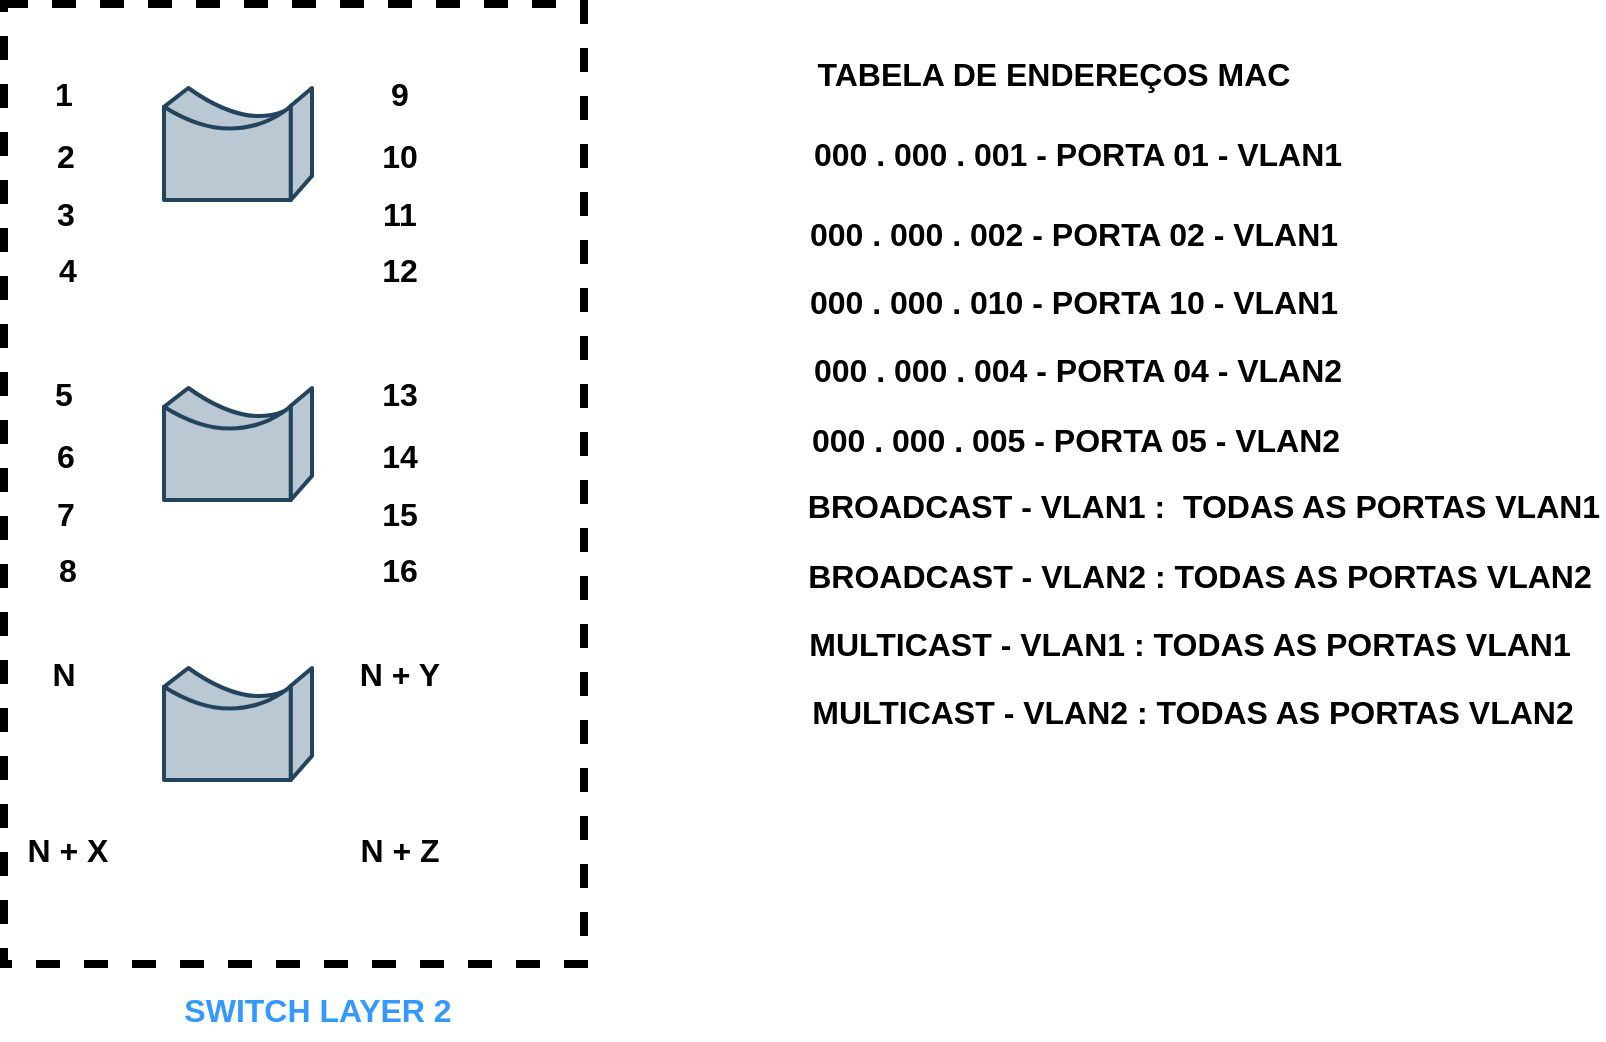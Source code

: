 <mxfile version="22.1.16" type="device">
  <diagram name="Página-1" id="Dk4c0fEfs0IA9ifrQuwE">
    <mxGraphModel dx="2021" dy="716" grid="1" gridSize="10" guides="1" tooltips="1" connect="1" arrows="1" fold="1" page="1" pageScale="1" pageWidth="827" pageHeight="1169" math="0" shadow="0">
      <root>
        <mxCell id="0" />
        <mxCell id="1" parent="0" />
        <mxCell id="o4Y73pE1BpLqy18uyFmv-95" value="" style="rounded=0;whiteSpace=wrap;html=1;dashed=1;strokeWidth=4;" vertex="1" parent="1">
          <mxGeometry y="110" width="290" height="480" as="geometry" />
        </mxCell>
        <mxCell id="o4Y73pE1BpLqy18uyFmv-7" value="" style="shape=mxgraph.cisco.misc.bridge;html=1;pointerEvents=1;dashed=0;strokeWidth=2;verticalLabelPosition=bottom;verticalAlign=top;align=center;outlineConnect=0;fillColor=#bac8d3;strokeColor=#23445d;" vertex="1" parent="1">
          <mxGeometry x="80" y="152" width="74" height="56" as="geometry" />
        </mxCell>
        <mxCell id="o4Y73pE1BpLqy18uyFmv-55" value="1" style="text;html=1;strokeColor=none;fillColor=none;align=center;verticalAlign=middle;whiteSpace=wrap;rounded=0;fontSize=16;fontStyle=1" vertex="1" parent="1">
          <mxGeometry y="140" width="60" height="30" as="geometry" />
        </mxCell>
        <mxCell id="o4Y73pE1BpLqy18uyFmv-56" value="2" style="text;html=1;strokeColor=none;fillColor=none;align=center;verticalAlign=middle;whiteSpace=wrap;rounded=0;fontSize=16;fontStyle=1" vertex="1" parent="1">
          <mxGeometry x="1" y="171" width="60" height="30" as="geometry" />
        </mxCell>
        <mxCell id="o4Y73pE1BpLqy18uyFmv-57" value="3" style="text;html=1;strokeColor=none;fillColor=none;align=center;verticalAlign=middle;whiteSpace=wrap;rounded=0;fontSize=16;fontStyle=1" vertex="1" parent="1">
          <mxGeometry x="1" y="200" width="60" height="30" as="geometry" />
        </mxCell>
        <mxCell id="o4Y73pE1BpLqy18uyFmv-58" value="4" style="text;html=1;strokeColor=none;fillColor=none;align=center;verticalAlign=middle;whiteSpace=wrap;rounded=0;fontSize=16;fontStyle=1" vertex="1" parent="1">
          <mxGeometry x="2" y="228" width="60" height="30" as="geometry" />
        </mxCell>
        <mxCell id="o4Y73pE1BpLqy18uyFmv-59" value="9" style="text;html=1;strokeColor=none;fillColor=none;align=center;verticalAlign=middle;whiteSpace=wrap;rounded=0;fontSize=16;fontStyle=1" vertex="1" parent="1">
          <mxGeometry x="168" y="140" width="60" height="30" as="geometry" />
        </mxCell>
        <mxCell id="o4Y73pE1BpLqy18uyFmv-60" value="10" style="text;html=1;strokeColor=none;fillColor=none;align=center;verticalAlign=middle;whiteSpace=wrap;rounded=0;fontSize=16;fontStyle=1" vertex="1" parent="1">
          <mxGeometry x="168" y="171" width="60" height="30" as="geometry" />
        </mxCell>
        <mxCell id="o4Y73pE1BpLqy18uyFmv-61" value="11" style="text;html=1;strokeColor=none;fillColor=none;align=center;verticalAlign=middle;whiteSpace=wrap;rounded=0;fontSize=16;fontStyle=1" vertex="1" parent="1">
          <mxGeometry x="168" y="200" width="60" height="30" as="geometry" />
        </mxCell>
        <mxCell id="o4Y73pE1BpLqy18uyFmv-62" value="12" style="text;html=1;strokeColor=none;fillColor=none;align=center;verticalAlign=middle;whiteSpace=wrap;rounded=0;fontSize=16;fontStyle=1" vertex="1" parent="1">
          <mxGeometry x="168" y="228" width="60" height="30" as="geometry" />
        </mxCell>
        <mxCell id="o4Y73pE1BpLqy18uyFmv-63" value="TABELA DE ENDEREÇOS MAC" style="text;html=1;strokeColor=none;fillColor=none;align=center;verticalAlign=middle;whiteSpace=wrap;rounded=0;fontSize=16;fontStyle=1" vertex="1" parent="1">
          <mxGeometry x="400" y="130" width="250" height="30" as="geometry" />
        </mxCell>
        <mxCell id="o4Y73pE1BpLqy18uyFmv-67" value="000 . 000 . 001 - PORTA 01 - VLAN1" style="text;html=1;strokeColor=none;fillColor=none;align=center;verticalAlign=middle;whiteSpace=wrap;rounded=0;fontSize=16;fontStyle=1" vertex="1" parent="1">
          <mxGeometry x="397" y="170" width="280" height="30" as="geometry" />
        </mxCell>
        <mxCell id="o4Y73pE1BpLqy18uyFmv-69" value="000 . 000 . 002 - PORTA 02 - VLAN1" style="text;html=1;strokeColor=none;fillColor=none;align=center;verticalAlign=middle;whiteSpace=wrap;rounded=0;fontSize=16;fontStyle=1" vertex="1" parent="1">
          <mxGeometry x="400" y="210" width="270" height="30" as="geometry" />
        </mxCell>
        <mxCell id="o4Y73pE1BpLqy18uyFmv-70" value="000 . 000 . 010 - PORTA 10 - VLAN1" style="text;html=1;strokeColor=none;fillColor=none;align=center;verticalAlign=middle;whiteSpace=wrap;rounded=0;fontSize=16;fontStyle=1" vertex="1" parent="1">
          <mxGeometry x="400" y="244" width="270" height="30" as="geometry" />
        </mxCell>
        <mxCell id="o4Y73pE1BpLqy18uyFmv-75" value="BROADCAST - VLAN1 :&amp;nbsp; TODAS AS PORTAS VLAN1" style="text;html=1;strokeColor=none;fillColor=none;align=center;verticalAlign=middle;whiteSpace=wrap;rounded=0;fontSize=16;fontStyle=1" vertex="1" parent="1">
          <mxGeometry x="400" y="346" width="400" height="30" as="geometry" />
        </mxCell>
        <mxCell id="o4Y73pE1BpLqy18uyFmv-76" value="MULTICAST - VLAN1 : TODAS AS PORTAS VLAN1" style="text;html=1;strokeColor=none;fillColor=none;align=center;verticalAlign=middle;whiteSpace=wrap;rounded=0;fontSize=16;fontStyle=1" vertex="1" parent="1">
          <mxGeometry x="399" y="415" width="388" height="30" as="geometry" />
        </mxCell>
        <mxCell id="o4Y73pE1BpLqy18uyFmv-77" value="" style="shape=mxgraph.cisco.misc.bridge;html=1;pointerEvents=1;dashed=0;strokeWidth=2;verticalLabelPosition=bottom;verticalAlign=top;align=center;outlineConnect=0;fillColor=#bac8d3;strokeColor=#23445d;" vertex="1" parent="1">
          <mxGeometry x="80" y="302" width="74" height="56" as="geometry" />
        </mxCell>
        <mxCell id="o4Y73pE1BpLqy18uyFmv-78" value="5" style="text;html=1;strokeColor=none;fillColor=none;align=center;verticalAlign=middle;whiteSpace=wrap;rounded=0;fontSize=16;fontStyle=1" vertex="1" parent="1">
          <mxGeometry y="290" width="60" height="30" as="geometry" />
        </mxCell>
        <mxCell id="o4Y73pE1BpLqy18uyFmv-79" value="6" style="text;html=1;strokeColor=none;fillColor=none;align=center;verticalAlign=middle;whiteSpace=wrap;rounded=0;fontSize=16;fontStyle=1" vertex="1" parent="1">
          <mxGeometry x="1" y="321" width="60" height="30" as="geometry" />
        </mxCell>
        <mxCell id="o4Y73pE1BpLqy18uyFmv-80" value="7" style="text;html=1;strokeColor=none;fillColor=none;align=center;verticalAlign=middle;whiteSpace=wrap;rounded=0;fontSize=16;fontStyle=1" vertex="1" parent="1">
          <mxGeometry x="1" y="350" width="60" height="30" as="geometry" />
        </mxCell>
        <mxCell id="o4Y73pE1BpLqy18uyFmv-81" value="8" style="text;html=1;strokeColor=none;fillColor=none;align=center;verticalAlign=middle;whiteSpace=wrap;rounded=0;fontSize=16;fontStyle=1" vertex="1" parent="1">
          <mxGeometry x="2" y="378" width="60" height="30" as="geometry" />
        </mxCell>
        <mxCell id="o4Y73pE1BpLqy18uyFmv-82" value="13" style="text;html=1;strokeColor=none;fillColor=none;align=center;verticalAlign=middle;whiteSpace=wrap;rounded=0;fontSize=16;fontStyle=1" vertex="1" parent="1">
          <mxGeometry x="168" y="290" width="60" height="30" as="geometry" />
        </mxCell>
        <mxCell id="o4Y73pE1BpLqy18uyFmv-83" value="14" style="text;html=1;strokeColor=none;fillColor=none;align=center;verticalAlign=middle;whiteSpace=wrap;rounded=0;fontSize=16;fontStyle=1" vertex="1" parent="1">
          <mxGeometry x="168" y="321" width="60" height="30" as="geometry" />
        </mxCell>
        <mxCell id="o4Y73pE1BpLqy18uyFmv-84" value="15" style="text;html=1;strokeColor=none;fillColor=none;align=center;verticalAlign=middle;whiteSpace=wrap;rounded=0;fontSize=16;fontStyle=1" vertex="1" parent="1">
          <mxGeometry x="168" y="350" width="60" height="30" as="geometry" />
        </mxCell>
        <mxCell id="o4Y73pE1BpLqy18uyFmv-85" value="16" style="text;html=1;strokeColor=none;fillColor=none;align=center;verticalAlign=middle;whiteSpace=wrap;rounded=0;fontSize=16;fontStyle=1" vertex="1" parent="1">
          <mxGeometry x="168" y="378" width="60" height="30" as="geometry" />
        </mxCell>
        <mxCell id="o4Y73pE1BpLqy18uyFmv-86" value="" style="shape=mxgraph.cisco.misc.bridge;html=1;pointerEvents=1;dashed=0;strokeWidth=2;verticalLabelPosition=bottom;verticalAlign=top;align=center;outlineConnect=0;fillColor=#bac8d3;strokeColor=#23445d;" vertex="1" parent="1">
          <mxGeometry x="80" y="442" width="74" height="56" as="geometry" />
        </mxCell>
        <mxCell id="o4Y73pE1BpLqy18uyFmv-87" value="N" style="text;html=1;strokeColor=none;fillColor=none;align=center;verticalAlign=middle;whiteSpace=wrap;rounded=0;fontSize=16;fontStyle=1" vertex="1" parent="1">
          <mxGeometry y="430" width="60" height="30" as="geometry" />
        </mxCell>
        <mxCell id="o4Y73pE1BpLqy18uyFmv-90" value="N + X" style="text;html=1;strokeColor=none;fillColor=none;align=center;verticalAlign=middle;whiteSpace=wrap;rounded=0;fontSize=16;fontStyle=1" vertex="1" parent="1">
          <mxGeometry x="2" y="518" width="60" height="30" as="geometry" />
        </mxCell>
        <mxCell id="o4Y73pE1BpLqy18uyFmv-91" value="N + Y" style="text;html=1;strokeColor=none;fillColor=none;align=center;verticalAlign=middle;whiteSpace=wrap;rounded=0;fontSize=16;fontStyle=1" vertex="1" parent="1">
          <mxGeometry x="168" y="430" width="60" height="30" as="geometry" />
        </mxCell>
        <mxCell id="o4Y73pE1BpLqy18uyFmv-94" value="N + Z" style="text;html=1;strokeColor=none;fillColor=none;align=center;verticalAlign=middle;whiteSpace=wrap;rounded=0;fontSize=16;fontStyle=1" vertex="1" parent="1">
          <mxGeometry x="168" y="518" width="60" height="30" as="geometry" />
        </mxCell>
        <mxCell id="o4Y73pE1BpLqy18uyFmv-96" value="SWITCH LAYER 2" style="text;html=1;strokeColor=none;fillColor=none;align=center;verticalAlign=middle;whiteSpace=wrap;rounded=0;fontSize=16;fontStyle=1;fontColor=#3399FF;" vertex="1" parent="1">
          <mxGeometry x="86" y="598" width="142" height="30" as="geometry" />
        </mxCell>
        <mxCell id="o4Y73pE1BpLqy18uyFmv-97" value="000 . 000 . 004 - PORTA 04 - VLAN2" style="text;html=1;strokeColor=none;fillColor=none;align=center;verticalAlign=middle;whiteSpace=wrap;rounded=0;fontSize=16;fontStyle=1" vertex="1" parent="1">
          <mxGeometry x="402" y="278" width="270" height="30" as="geometry" />
        </mxCell>
        <mxCell id="o4Y73pE1BpLqy18uyFmv-98" value="000 . 000 . 005 - PORTA 05 - VLAN2" style="text;html=1;strokeColor=none;fillColor=none;align=center;verticalAlign=middle;whiteSpace=wrap;rounded=0;fontSize=16;fontStyle=1" vertex="1" parent="1">
          <mxGeometry x="401" y="313" width="270" height="30" as="geometry" />
        </mxCell>
        <mxCell id="o4Y73pE1BpLqy18uyFmv-99" value="BROADCAST - VLAN2 : TODAS AS PORTAS VLAN2" style="text;html=1;strokeColor=none;fillColor=none;align=center;verticalAlign=middle;whiteSpace=wrap;rounded=0;fontSize=16;fontStyle=1" vertex="1" parent="1">
          <mxGeometry x="398" y="381" width="400" height="30" as="geometry" />
        </mxCell>
        <mxCell id="o4Y73pE1BpLqy18uyFmv-100" value="MULTICAST - VLAN2 : TODAS AS PORTAS VLAN2" style="text;html=1;strokeColor=none;fillColor=none;align=center;verticalAlign=middle;whiteSpace=wrap;rounded=0;fontSize=16;fontStyle=1" vertex="1" parent="1">
          <mxGeometry x="402" y="449" width="385" height="30" as="geometry" />
        </mxCell>
      </root>
    </mxGraphModel>
  </diagram>
</mxfile>

